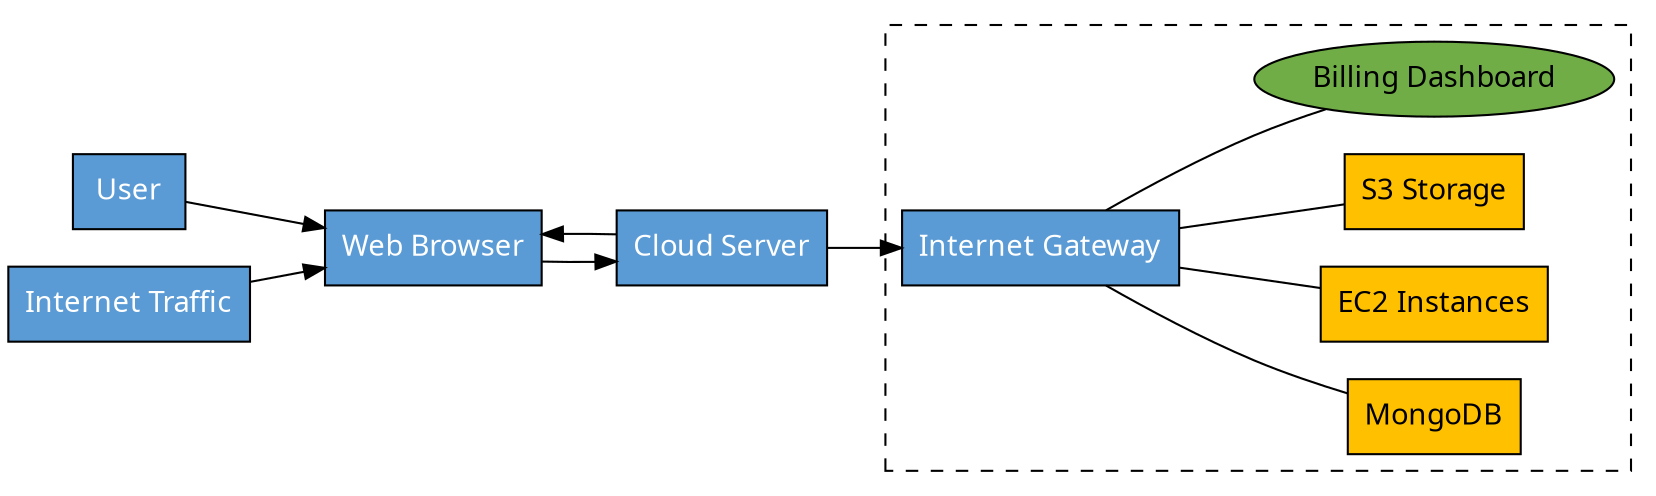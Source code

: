 digraph {

  rankdir=LR;

  // Define nodes
  user [label="User"];
  browser [label="Web Browser", label="Web Browser"];
  traffic [label="Internet Traffic", label="Internet Traffic"];
  server [label="Cloud Server", label="Cloud Server"];
  gateway [label="Internet Gateway", label="Internet Gateway"];
  mongodb [label="MongoDB", label="MongoDB"];
  ec2instances [label="EC2 Instances", label="EC2 Instances"];
  s3storage [label="S3 Storage", label="S3 Storage"];
  dashboard [label="Billing Dashboard", label="Billing Dashboard"];


  // Stylize nodes
  //   External interactors
  user, browser, traffic, server, gateway [shape=box, fillcolor="#5b9bd5", style=filled, fontcolor=white, fontname=sans];
  //   Data stores
  mongodb, ec2instances, s3storage [shape=box, fillcolor="#ffc000", style=filled, fontcolor=black, fontname=sans];
  //   Processes
  dashboard [shape=oval, fillcolor="#70ad47", style=filled, fontcolor=black, fontname=sans];


  // Add edges
  user -> browser;
  browser -> server
  server -> browser;
  traffic -> browser;

  server -> gateway;

  gateway -> mongodb[dir=none];
  gateway -> ec2instances[dir=none];
  gateway -> s3storage[dir=none];
  gateway -> dashboard[dir=none];


  // Cluster (group) nodes
  subgraph cluster2 {
    style=dashed;
    lable="Security Boundary";
    gateway;
    mongodb;
    ec2instances;
    dashboard;
    s3storage;
  }
}

